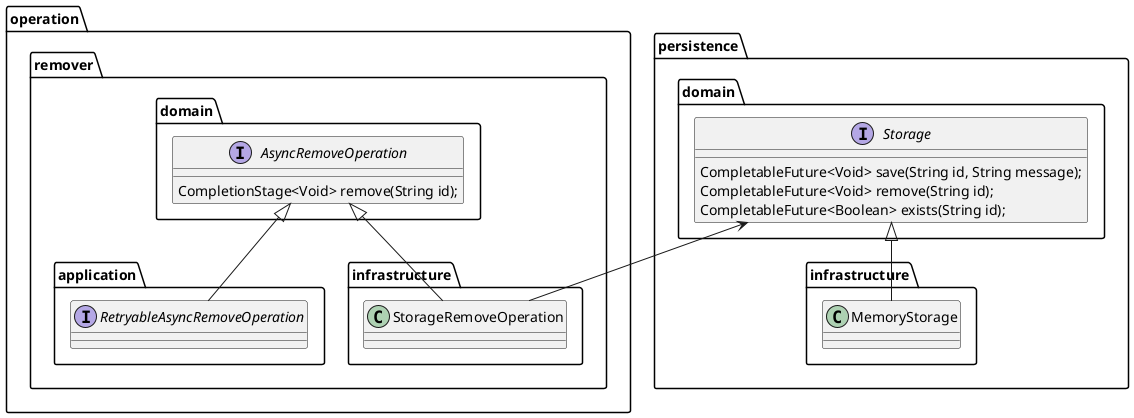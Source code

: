 @startuml

package operation {
  package domain as remover.domain {
    interface AsyncRemoveOperation {
      CompletionStage<Void> remove(String id);
    }
  }

  package application as remover.application {
    interface RetryableAsyncRemoveOperation
  }

    package infrastructure as remover.infra {
      class StorageRemoveOperation
    }
}


package persistence {
  package domain as persistence.domain {
    interface Storage {
      CompletableFuture<Void> save(String id, String message);
      CompletableFuture<Void> remove(String id);
      CompletableFuture<Boolean> exists(String id);
    }
  }
  package infrastructure as persistence.infra {
    class MemoryStorage
  }
}

MemoryStorage -up-|> Storage
StorageRemoveOperation -up-|> AsyncRemoveOperation
StorageRemoveOperation -up-> Storage
RetryableAsyncRemoveOperation -up-|> AsyncRemoveOperation
@enduml





@startuml
package operation {
  package domain as remover.domain {
    interface AsyncRemoveOperation {
      CompletionStage<Void> remove(String id);
    }
  }

  package application as remover.application {
    interface RetryableAsyncRemoveOperation
  }

  package infrastructure as remover.infra {
    class StorageRemoveOperation
  }
}


package persistence {
  package domain as persistence.domain {
    interface Storage {
      CompletableFuture<Void> save(String id, String message);
      CompletableFuture<Void> remove(String id);
      CompletableFuture<Boolean> exists(String id);
    }
  }
  package infrastructure as persistence.infra {
    class MemoryStorage
    class HttpStorage
  }
}

MemoryStorage -up-|> Storage
HttpStorage -up-|> Storage
HttpStorage --> java.net.http.HttpClient

RetryableAsyncRemoveOperation -up-|> AsyncRemoveOperation
StorageRemoveOperation -up-> Storage
StorageRemoveOperation -up-|> AsyncRemoveOperation

@enduml


@startuml
package persistence {
  package domain as persistence.domain {
    interface Storage {
      CompletableFuture<Void> save(String id, String message);
      CompletableFuture<Void> remove(String id);
      CompletableFuture<Boolean> exists(String id);
    }
  }
  package infrastructure as persistence.infra {
    class MemoryStorage
    class HttpStorage
  }
}

MemoryStorage -up-|> Storage
HttpStorage -up-|> Storage
HttpStorage --> java.net.http.HttpClient
@enduml



@startuml
package persistence {
  package domain as persistence.domain {
    interface Storage {
      CompletableFuture<Void> save(String id, String message);
      CompletableFuture<Void> remove(String id);
      CompletableFuture<Boolean> exists(String id);
    }
  }
  package infrastructure as persistence.infra {
    class MemoryStorage

    package http as persistence.infra.http {
      class HttpStorage
    }
  }
}

MemoryStorage -up-|> Storage
HttpStorage -up-|> Storage
HttpStorage --> java.net.http.HttpClient
@enduml


@startuml
package persistence {
  package domain as persistence.domain {
    interface Storage {
      CompletableFuture<Void> save(String id, String message);
      CompletableFuture<Void> remove(String id);
      CompletableFuture<Boolean> exists(String id);
    }
  }
  package infrastructure as persistence.infra {
    class MemoryStorage

    package http as persistence.infra.http {
      class HttpStorage

      interface IsRemoved {
        boolean test(HttpResponse<Void> response)

        static Predicate<HttpResponse<Void>> statusCodeIs200()
        static Predicate<HttpResponse<Void>> isDeleted()
      }
    }
  }
}

MemoryStorage -up-|> Storage
HttpStorage -up-|> Storage
HttpStorage --> java.net.http.HttpClient
HttpStorage -right-> IsRemoved
@enduml



@startuml
class java.net.http.HttpResponse

package persistence {
  package domain as persistence.domain {
    interface Storage {
      CompletableFuture<Void> save(String id, String message);
      CompletableFuture<Void> remove(String id);
      CompletableFuture<Boolean> exists(String id);
    }
  }
  package infrastructure as persistence.infra {
    class MemoryStorage

    package http as persistence.infra.http {
      class HttpStorage

      interface IsRemoved {
        boolean test(HttpResponse<Void> response)

        static Predicate<HttpResponse<Void>> statusCodeIs200()
        static Predicate<HttpResponse<Void>> isDeleted()
      }
    }
  }
}

MemoryStorage -up-|> Storage
HttpStorage -up-|> Storage
HttpStorage --> java.net.http.HttpClient
HttpStorage -right-> IsRemoved
IsRemoved --> java.net.http.HttpResponse
@enduml



@startuml
class java.net.http.HttpResponse

package persistence {
  package domain as persistence.domain {
    interface Storage {
      CompletableFuture<Void> save(String id, String message);
      CompletableFuture<Void> remove(String id);
      CompletableFuture<Boolean> exists(String id);
    }
  }
  package infrastructure as persistence.infra {
    class MemoryStorage

    package http as persistence.infra.http {
      class HttpStorage

      class RemoveResponse {
        int statusCode
        Optional<String> xLineStorageDeleted
      }

      interface IsRemoved {
        boolean test(RemoveResponse response)

        static Predicate<RemoveResponse> statusCodeIs200()
        static Predicate<RemoveResponse> isDeleted()
      }
    }
  }
}

MemoryStorage -up-|> Storage
HttpStorage -up-|> Storage
HttpStorage --> java.net.http.HttpResponse
HttpStorage --> java.net.http.HttpClient
HttpStorage -right-> IsRemoved
IsRemoved --> RemoveResponse
@enduml


